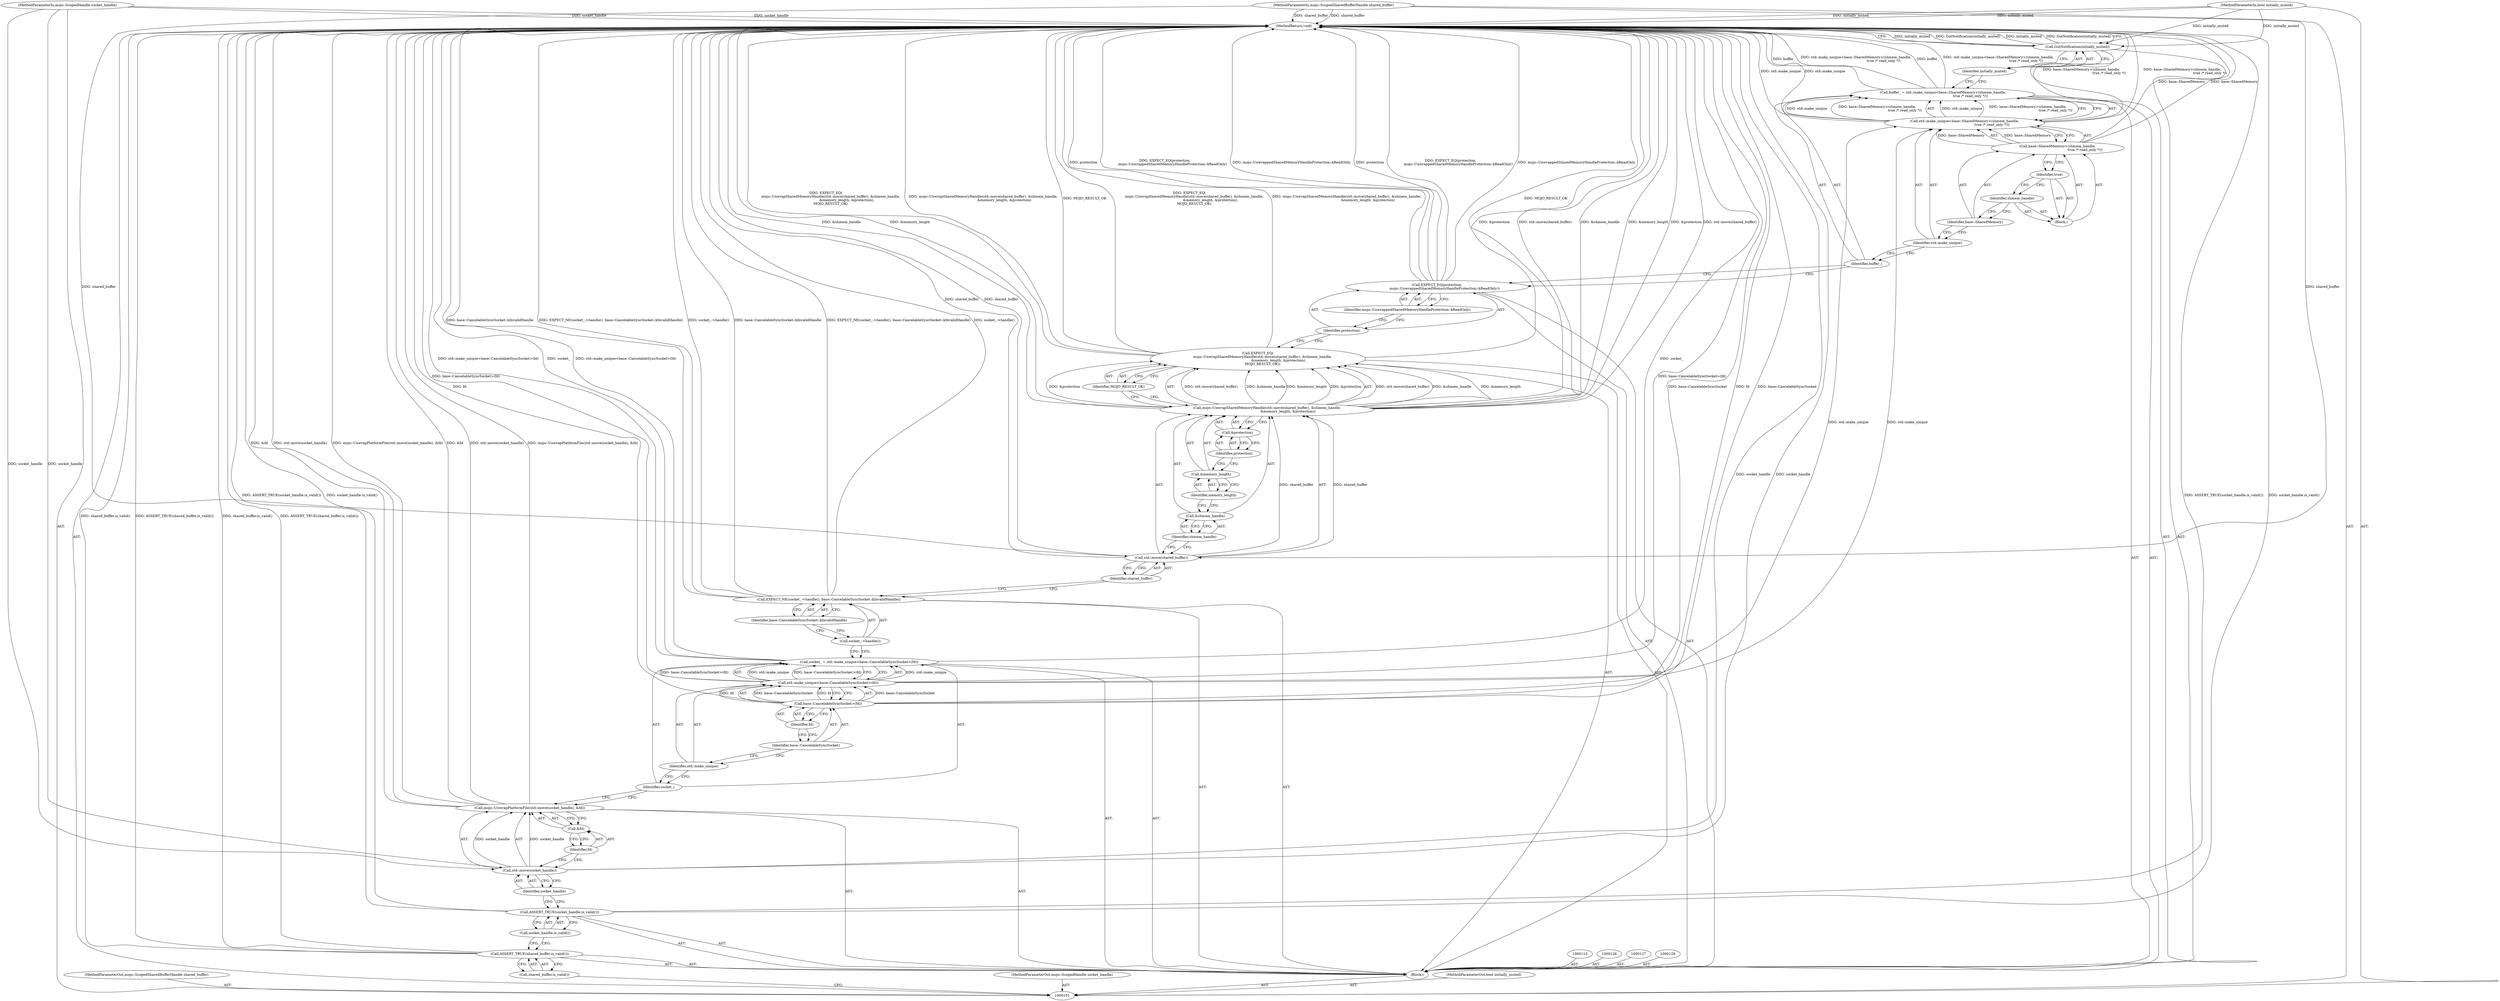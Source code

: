 digraph "0_Chrome_673ce95d481ea9368c4d4d43ac756ba1d6d9e608_27" {
"1000102" [label="(MethodParameterIn,mojo::ScopedSharedBufferHandle shared_buffer)"];
"1000227" [label="(MethodParameterOut,mojo::ScopedSharedBufferHandle shared_buffer)"];
"1000154" [label="(MethodReturn,void)"];
"1000124" [label="(Call,socket_->handle())"];
"1000125" [label="(Identifier,base::CancelableSyncSocket::kInvalidHandle)"];
"1000123" [label="(Call,EXPECT_NE(socket_->handle(), base::CancelableSyncSocket::kInvalidHandle))"];
"1000129" [label="(Call,EXPECT_EQ(\n         mojo::UnwrapSharedMemoryHandle(std::move(shared_buffer), &shmem_handle,\n                                       &memory_length, &protection),\n         MOJO_RESULT_OK))"];
"1000131" [label="(Call,std::move(shared_buffer))"];
"1000132" [label="(Identifier,shared_buffer)"];
"1000133" [label="(Call,&shmem_handle)"];
"1000134" [label="(Identifier,shmem_handle)"];
"1000130" [label="(Call,mojo::UnwrapSharedMemoryHandle(std::move(shared_buffer), &shmem_handle,\n                                       &memory_length, &protection))"];
"1000135" [label="(Call,&memory_length)"];
"1000136" [label="(Identifier,memory_length)"];
"1000137" [label="(Call,&protection)"];
"1000138" [label="(Identifier,protection)"];
"1000139" [label="(Identifier,MOJO_RESULT_OK)"];
"1000141" [label="(Identifier,protection)"];
"1000140" [label="(Call,EXPECT_EQ(protection,\n              mojo::UnwrappedSharedMemoryHandleProtection::kReadOnly))"];
"1000103" [label="(MethodParameterIn,mojo::ScopedHandle socket_handle)"];
"1000228" [label="(MethodParameterOut,mojo::ScopedHandle socket_handle)"];
"1000142" [label="(Identifier,mojo::UnwrappedSharedMemoryHandleProtection::kReadOnly)"];
"1000145" [label="(Call,std::make_unique<base::SharedMemory>(shmem_handle,\n                                                   true /* read_only */))"];
"1000146" [label="(Identifier,std::make_unique)"];
"1000147" [label="(Call,base::SharedMemory>(shmem_handle,\n                                                   true /* read_only */))"];
"1000148" [label="(Identifier,base::SharedMemory)"];
"1000143" [label="(Call,buffer_ = std::make_unique<base::SharedMemory>(shmem_handle,\n                                                   true /* read_only */))"];
"1000144" [label="(Identifier,buffer_)"];
"1000149" [label="(Block,)"];
"1000150" [label="(Identifier,shmem_handle)"];
"1000151" [label="(Identifier,true)"];
"1000153" [label="(Identifier,initially_muted)"];
"1000152" [label="(Call,GotNotification(initially_muted))"];
"1000104" [label="(MethodParameterIn,bool initially_muted)"];
"1000229" [label="(MethodParameterOut,bool initially_muted)"];
"1000105" [label="(Block,)"];
"1000107" [label="(Call,shared_buffer.is_valid())"];
"1000106" [label="(Call,ASSERT_TRUE(shared_buffer.is_valid()))"];
"1000109" [label="(Call,socket_handle.is_valid())"];
"1000108" [label="(Call,ASSERT_TRUE(socket_handle.is_valid()))"];
"1000112" [label="(Call,std::move(socket_handle))"];
"1000113" [label="(Identifier,socket_handle)"];
"1000111" [label="(Call,mojo::UnwrapPlatformFile(std::move(socket_handle), &fd))"];
"1000114" [label="(Call,&fd)"];
"1000115" [label="(Identifier,fd)"];
"1000118" [label="(Call,std::make_unique<base::CancelableSyncSocket>(fd))"];
"1000119" [label="(Identifier,std::make_unique)"];
"1000120" [label="(Call,base::CancelableSyncSocket>(fd))"];
"1000121" [label="(Identifier,base::CancelableSyncSocket)"];
"1000116" [label="(Call,socket_ = std::make_unique<base::CancelableSyncSocket>(fd))"];
"1000117" [label="(Identifier,socket_)"];
"1000122" [label="(Identifier,fd)"];
"1000102" -> "1000101"  [label="AST: "];
"1000102" -> "1000154"  [label="DDG: shared_buffer"];
"1000102" -> "1000131"  [label="DDG: shared_buffer"];
"1000227" -> "1000101"  [label="AST: "];
"1000154" -> "1000101"  [label="AST: "];
"1000154" -> "1000152"  [label="CFG: "];
"1000116" -> "1000154"  [label="DDG: socket_"];
"1000116" -> "1000154"  [label="DDG: std::make_unique<base::CancelableSyncSocket>(fd)"];
"1000129" -> "1000154"  [label="DDG: mojo::UnwrapSharedMemoryHandle(std::move(shared_buffer), &shmem_handle,\n                                       &memory_length, &protection)"];
"1000129" -> "1000154"  [label="DDG: MOJO_RESULT_OK"];
"1000129" -> "1000154"  [label="DDG: EXPECT_EQ(\n         mojo::UnwrapSharedMemoryHandle(std::move(shared_buffer), &shmem_handle,\n                                       &memory_length, &protection),\n         MOJO_RESULT_OK)"];
"1000140" -> "1000154"  [label="DDG: mojo::UnwrappedSharedMemoryHandleProtection::kReadOnly"];
"1000140" -> "1000154"  [label="DDG: protection"];
"1000140" -> "1000154"  [label="DDG: EXPECT_EQ(protection,\n              mojo::UnwrappedSharedMemoryHandleProtection::kReadOnly)"];
"1000123" -> "1000154"  [label="DDG: base::CancelableSyncSocket::kInvalidHandle"];
"1000123" -> "1000154"  [label="DDG: EXPECT_NE(socket_->handle(), base::CancelableSyncSocket::kInvalidHandle)"];
"1000123" -> "1000154"  [label="DDG: socket_->handle()"];
"1000108" -> "1000154"  [label="DDG: ASSERT_TRUE(socket_handle.is_valid())"];
"1000108" -> "1000154"  [label="DDG: socket_handle.is_valid()"];
"1000106" -> "1000154"  [label="DDG: shared_buffer.is_valid()"];
"1000106" -> "1000154"  [label="DDG: ASSERT_TRUE(shared_buffer.is_valid())"];
"1000104" -> "1000154"  [label="DDG: initially_muted"];
"1000111" -> "1000154"  [label="DDG: &fd"];
"1000111" -> "1000154"  [label="DDG: std::move(socket_handle)"];
"1000111" -> "1000154"  [label="DDG: mojo::UnwrapPlatformFile(std::move(socket_handle), &fd)"];
"1000120" -> "1000154"  [label="DDG: base::CancelableSyncSocket"];
"1000120" -> "1000154"  [label="DDG: fd"];
"1000147" -> "1000154"  [label="DDG: base::SharedMemory"];
"1000152" -> "1000154"  [label="DDG: initially_muted"];
"1000152" -> "1000154"  [label="DDG: GotNotification(initially_muted)"];
"1000145" -> "1000154"  [label="DDG: std::make_unique"];
"1000145" -> "1000154"  [label="DDG: base::SharedMemory>(shmem_handle,\n                                                   true /* read_only */)"];
"1000131" -> "1000154"  [label="DDG: shared_buffer"];
"1000103" -> "1000154"  [label="DDG: socket_handle"];
"1000143" -> "1000154"  [label="DDG: buffer_"];
"1000143" -> "1000154"  [label="DDG: std::make_unique<base::SharedMemory>(shmem_handle,\n                                                   true /* read_only */)"];
"1000130" -> "1000154"  [label="DDG: &shmem_handle"];
"1000130" -> "1000154"  [label="DDG: &memory_length"];
"1000130" -> "1000154"  [label="DDG: &protection"];
"1000130" -> "1000154"  [label="DDG: std::move(shared_buffer)"];
"1000102" -> "1000154"  [label="DDG: shared_buffer"];
"1000112" -> "1000154"  [label="DDG: socket_handle"];
"1000118" -> "1000154"  [label="DDG: base::CancelableSyncSocket>(fd)"];
"1000124" -> "1000123"  [label="AST: "];
"1000124" -> "1000116"  [label="CFG: "];
"1000125" -> "1000124"  [label="CFG: "];
"1000125" -> "1000123"  [label="AST: "];
"1000125" -> "1000124"  [label="CFG: "];
"1000123" -> "1000125"  [label="CFG: "];
"1000123" -> "1000105"  [label="AST: "];
"1000123" -> "1000125"  [label="CFG: "];
"1000124" -> "1000123"  [label="AST: "];
"1000125" -> "1000123"  [label="AST: "];
"1000132" -> "1000123"  [label="CFG: "];
"1000123" -> "1000154"  [label="DDG: base::CancelableSyncSocket::kInvalidHandle"];
"1000123" -> "1000154"  [label="DDG: EXPECT_NE(socket_->handle(), base::CancelableSyncSocket::kInvalidHandle)"];
"1000123" -> "1000154"  [label="DDG: socket_->handle()"];
"1000129" -> "1000105"  [label="AST: "];
"1000129" -> "1000139"  [label="CFG: "];
"1000130" -> "1000129"  [label="AST: "];
"1000139" -> "1000129"  [label="AST: "];
"1000141" -> "1000129"  [label="CFG: "];
"1000129" -> "1000154"  [label="DDG: mojo::UnwrapSharedMemoryHandle(std::move(shared_buffer), &shmem_handle,\n                                       &memory_length, &protection)"];
"1000129" -> "1000154"  [label="DDG: MOJO_RESULT_OK"];
"1000129" -> "1000154"  [label="DDG: EXPECT_EQ(\n         mojo::UnwrapSharedMemoryHandle(std::move(shared_buffer), &shmem_handle,\n                                       &memory_length, &protection),\n         MOJO_RESULT_OK)"];
"1000130" -> "1000129"  [label="DDG: std::move(shared_buffer)"];
"1000130" -> "1000129"  [label="DDG: &shmem_handle"];
"1000130" -> "1000129"  [label="DDG: &memory_length"];
"1000130" -> "1000129"  [label="DDG: &protection"];
"1000131" -> "1000130"  [label="AST: "];
"1000131" -> "1000132"  [label="CFG: "];
"1000132" -> "1000131"  [label="AST: "];
"1000134" -> "1000131"  [label="CFG: "];
"1000131" -> "1000154"  [label="DDG: shared_buffer"];
"1000131" -> "1000130"  [label="DDG: shared_buffer"];
"1000102" -> "1000131"  [label="DDG: shared_buffer"];
"1000132" -> "1000131"  [label="AST: "];
"1000132" -> "1000123"  [label="CFG: "];
"1000131" -> "1000132"  [label="CFG: "];
"1000133" -> "1000130"  [label="AST: "];
"1000133" -> "1000134"  [label="CFG: "];
"1000134" -> "1000133"  [label="AST: "];
"1000136" -> "1000133"  [label="CFG: "];
"1000134" -> "1000133"  [label="AST: "];
"1000134" -> "1000131"  [label="CFG: "];
"1000133" -> "1000134"  [label="CFG: "];
"1000130" -> "1000129"  [label="AST: "];
"1000130" -> "1000137"  [label="CFG: "];
"1000131" -> "1000130"  [label="AST: "];
"1000133" -> "1000130"  [label="AST: "];
"1000135" -> "1000130"  [label="AST: "];
"1000137" -> "1000130"  [label="AST: "];
"1000139" -> "1000130"  [label="CFG: "];
"1000130" -> "1000154"  [label="DDG: &shmem_handle"];
"1000130" -> "1000154"  [label="DDG: &memory_length"];
"1000130" -> "1000154"  [label="DDG: &protection"];
"1000130" -> "1000154"  [label="DDG: std::move(shared_buffer)"];
"1000130" -> "1000129"  [label="DDG: std::move(shared_buffer)"];
"1000130" -> "1000129"  [label="DDG: &shmem_handle"];
"1000130" -> "1000129"  [label="DDG: &memory_length"];
"1000130" -> "1000129"  [label="DDG: &protection"];
"1000131" -> "1000130"  [label="DDG: shared_buffer"];
"1000135" -> "1000130"  [label="AST: "];
"1000135" -> "1000136"  [label="CFG: "];
"1000136" -> "1000135"  [label="AST: "];
"1000138" -> "1000135"  [label="CFG: "];
"1000136" -> "1000135"  [label="AST: "];
"1000136" -> "1000133"  [label="CFG: "];
"1000135" -> "1000136"  [label="CFG: "];
"1000137" -> "1000130"  [label="AST: "];
"1000137" -> "1000138"  [label="CFG: "];
"1000138" -> "1000137"  [label="AST: "];
"1000130" -> "1000137"  [label="CFG: "];
"1000138" -> "1000137"  [label="AST: "];
"1000138" -> "1000135"  [label="CFG: "];
"1000137" -> "1000138"  [label="CFG: "];
"1000139" -> "1000129"  [label="AST: "];
"1000139" -> "1000130"  [label="CFG: "];
"1000129" -> "1000139"  [label="CFG: "];
"1000141" -> "1000140"  [label="AST: "];
"1000141" -> "1000129"  [label="CFG: "];
"1000142" -> "1000141"  [label="CFG: "];
"1000140" -> "1000105"  [label="AST: "];
"1000140" -> "1000142"  [label="CFG: "];
"1000141" -> "1000140"  [label="AST: "];
"1000142" -> "1000140"  [label="AST: "];
"1000144" -> "1000140"  [label="CFG: "];
"1000140" -> "1000154"  [label="DDG: mojo::UnwrappedSharedMemoryHandleProtection::kReadOnly"];
"1000140" -> "1000154"  [label="DDG: protection"];
"1000140" -> "1000154"  [label="DDG: EXPECT_EQ(protection,\n              mojo::UnwrappedSharedMemoryHandleProtection::kReadOnly)"];
"1000103" -> "1000101"  [label="AST: "];
"1000103" -> "1000154"  [label="DDG: socket_handle"];
"1000103" -> "1000112"  [label="DDG: socket_handle"];
"1000228" -> "1000101"  [label="AST: "];
"1000142" -> "1000140"  [label="AST: "];
"1000142" -> "1000141"  [label="CFG: "];
"1000140" -> "1000142"  [label="CFG: "];
"1000145" -> "1000143"  [label="AST: "];
"1000145" -> "1000147"  [label="CFG: "];
"1000146" -> "1000145"  [label="AST: "];
"1000147" -> "1000145"  [label="AST: "];
"1000143" -> "1000145"  [label="CFG: "];
"1000145" -> "1000154"  [label="DDG: std::make_unique"];
"1000145" -> "1000154"  [label="DDG: base::SharedMemory>(shmem_handle,\n                                                   true /* read_only */)"];
"1000145" -> "1000143"  [label="DDG: std::make_unique"];
"1000145" -> "1000143"  [label="DDG: base::SharedMemory>(shmem_handle,\n                                                   true /* read_only */)"];
"1000118" -> "1000145"  [label="DDG: std::make_unique"];
"1000147" -> "1000145"  [label="DDG: base::SharedMemory"];
"1000146" -> "1000145"  [label="AST: "];
"1000146" -> "1000144"  [label="CFG: "];
"1000148" -> "1000146"  [label="CFG: "];
"1000147" -> "1000145"  [label="AST: "];
"1000147" -> "1000151"  [label="CFG: "];
"1000148" -> "1000147"  [label="AST: "];
"1000149" -> "1000147"  [label="AST: "];
"1000145" -> "1000147"  [label="CFG: "];
"1000147" -> "1000154"  [label="DDG: base::SharedMemory"];
"1000147" -> "1000145"  [label="DDG: base::SharedMemory"];
"1000148" -> "1000147"  [label="AST: "];
"1000148" -> "1000146"  [label="CFG: "];
"1000150" -> "1000148"  [label="CFG: "];
"1000143" -> "1000105"  [label="AST: "];
"1000143" -> "1000145"  [label="CFG: "];
"1000144" -> "1000143"  [label="AST: "];
"1000145" -> "1000143"  [label="AST: "];
"1000153" -> "1000143"  [label="CFG: "];
"1000143" -> "1000154"  [label="DDG: buffer_"];
"1000143" -> "1000154"  [label="DDG: std::make_unique<base::SharedMemory>(shmem_handle,\n                                                   true /* read_only */)"];
"1000145" -> "1000143"  [label="DDG: std::make_unique"];
"1000145" -> "1000143"  [label="DDG: base::SharedMemory>(shmem_handle,\n                                                   true /* read_only */)"];
"1000144" -> "1000143"  [label="AST: "];
"1000144" -> "1000140"  [label="CFG: "];
"1000146" -> "1000144"  [label="CFG: "];
"1000149" -> "1000147"  [label="AST: "];
"1000150" -> "1000149"  [label="AST: "];
"1000151" -> "1000149"  [label="AST: "];
"1000150" -> "1000149"  [label="AST: "];
"1000150" -> "1000148"  [label="CFG: "];
"1000151" -> "1000150"  [label="CFG: "];
"1000151" -> "1000149"  [label="AST: "];
"1000151" -> "1000150"  [label="CFG: "];
"1000147" -> "1000151"  [label="CFG: "];
"1000153" -> "1000152"  [label="AST: "];
"1000153" -> "1000143"  [label="CFG: "];
"1000152" -> "1000153"  [label="CFG: "];
"1000152" -> "1000105"  [label="AST: "];
"1000152" -> "1000153"  [label="CFG: "];
"1000153" -> "1000152"  [label="AST: "];
"1000154" -> "1000152"  [label="CFG: "];
"1000152" -> "1000154"  [label="DDG: initially_muted"];
"1000152" -> "1000154"  [label="DDG: GotNotification(initially_muted)"];
"1000104" -> "1000152"  [label="DDG: initially_muted"];
"1000104" -> "1000101"  [label="AST: "];
"1000104" -> "1000154"  [label="DDG: initially_muted"];
"1000104" -> "1000152"  [label="DDG: initially_muted"];
"1000229" -> "1000101"  [label="AST: "];
"1000105" -> "1000101"  [label="AST: "];
"1000106" -> "1000105"  [label="AST: "];
"1000108" -> "1000105"  [label="AST: "];
"1000110" -> "1000105"  [label="AST: "];
"1000111" -> "1000105"  [label="AST: "];
"1000116" -> "1000105"  [label="AST: "];
"1000123" -> "1000105"  [label="AST: "];
"1000126" -> "1000105"  [label="AST: "];
"1000127" -> "1000105"  [label="AST: "];
"1000128" -> "1000105"  [label="AST: "];
"1000129" -> "1000105"  [label="AST: "];
"1000140" -> "1000105"  [label="AST: "];
"1000143" -> "1000105"  [label="AST: "];
"1000152" -> "1000105"  [label="AST: "];
"1000107" -> "1000106"  [label="AST: "];
"1000107" -> "1000101"  [label="CFG: "];
"1000106" -> "1000107"  [label="CFG: "];
"1000106" -> "1000105"  [label="AST: "];
"1000106" -> "1000107"  [label="CFG: "];
"1000107" -> "1000106"  [label="AST: "];
"1000109" -> "1000106"  [label="CFG: "];
"1000106" -> "1000154"  [label="DDG: shared_buffer.is_valid()"];
"1000106" -> "1000154"  [label="DDG: ASSERT_TRUE(shared_buffer.is_valid())"];
"1000109" -> "1000108"  [label="AST: "];
"1000109" -> "1000106"  [label="CFG: "];
"1000108" -> "1000109"  [label="CFG: "];
"1000108" -> "1000105"  [label="AST: "];
"1000108" -> "1000109"  [label="CFG: "];
"1000109" -> "1000108"  [label="AST: "];
"1000113" -> "1000108"  [label="CFG: "];
"1000108" -> "1000154"  [label="DDG: ASSERT_TRUE(socket_handle.is_valid())"];
"1000108" -> "1000154"  [label="DDG: socket_handle.is_valid()"];
"1000112" -> "1000111"  [label="AST: "];
"1000112" -> "1000113"  [label="CFG: "];
"1000113" -> "1000112"  [label="AST: "];
"1000115" -> "1000112"  [label="CFG: "];
"1000112" -> "1000154"  [label="DDG: socket_handle"];
"1000112" -> "1000111"  [label="DDG: socket_handle"];
"1000103" -> "1000112"  [label="DDG: socket_handle"];
"1000113" -> "1000112"  [label="AST: "];
"1000113" -> "1000108"  [label="CFG: "];
"1000112" -> "1000113"  [label="CFG: "];
"1000111" -> "1000105"  [label="AST: "];
"1000111" -> "1000114"  [label="CFG: "];
"1000112" -> "1000111"  [label="AST: "];
"1000114" -> "1000111"  [label="AST: "];
"1000117" -> "1000111"  [label="CFG: "];
"1000111" -> "1000154"  [label="DDG: &fd"];
"1000111" -> "1000154"  [label="DDG: std::move(socket_handle)"];
"1000111" -> "1000154"  [label="DDG: mojo::UnwrapPlatformFile(std::move(socket_handle), &fd)"];
"1000112" -> "1000111"  [label="DDG: socket_handle"];
"1000114" -> "1000111"  [label="AST: "];
"1000114" -> "1000115"  [label="CFG: "];
"1000115" -> "1000114"  [label="AST: "];
"1000111" -> "1000114"  [label="CFG: "];
"1000115" -> "1000114"  [label="AST: "];
"1000115" -> "1000112"  [label="CFG: "];
"1000114" -> "1000115"  [label="CFG: "];
"1000118" -> "1000116"  [label="AST: "];
"1000118" -> "1000120"  [label="CFG: "];
"1000119" -> "1000118"  [label="AST: "];
"1000120" -> "1000118"  [label="AST: "];
"1000116" -> "1000118"  [label="CFG: "];
"1000118" -> "1000154"  [label="DDG: base::CancelableSyncSocket>(fd)"];
"1000118" -> "1000116"  [label="DDG: std::make_unique"];
"1000118" -> "1000116"  [label="DDG: base::CancelableSyncSocket>(fd)"];
"1000120" -> "1000118"  [label="DDG: base::CancelableSyncSocket"];
"1000120" -> "1000118"  [label="DDG: fd"];
"1000118" -> "1000145"  [label="DDG: std::make_unique"];
"1000119" -> "1000118"  [label="AST: "];
"1000119" -> "1000117"  [label="CFG: "];
"1000121" -> "1000119"  [label="CFG: "];
"1000120" -> "1000118"  [label="AST: "];
"1000120" -> "1000122"  [label="CFG: "];
"1000121" -> "1000120"  [label="AST: "];
"1000122" -> "1000120"  [label="AST: "];
"1000118" -> "1000120"  [label="CFG: "];
"1000120" -> "1000154"  [label="DDG: base::CancelableSyncSocket"];
"1000120" -> "1000154"  [label="DDG: fd"];
"1000120" -> "1000118"  [label="DDG: base::CancelableSyncSocket"];
"1000120" -> "1000118"  [label="DDG: fd"];
"1000121" -> "1000120"  [label="AST: "];
"1000121" -> "1000119"  [label="CFG: "];
"1000122" -> "1000121"  [label="CFG: "];
"1000116" -> "1000105"  [label="AST: "];
"1000116" -> "1000118"  [label="CFG: "];
"1000117" -> "1000116"  [label="AST: "];
"1000118" -> "1000116"  [label="AST: "];
"1000124" -> "1000116"  [label="CFG: "];
"1000116" -> "1000154"  [label="DDG: socket_"];
"1000116" -> "1000154"  [label="DDG: std::make_unique<base::CancelableSyncSocket>(fd)"];
"1000118" -> "1000116"  [label="DDG: std::make_unique"];
"1000118" -> "1000116"  [label="DDG: base::CancelableSyncSocket>(fd)"];
"1000117" -> "1000116"  [label="AST: "];
"1000117" -> "1000111"  [label="CFG: "];
"1000119" -> "1000117"  [label="CFG: "];
"1000122" -> "1000120"  [label="AST: "];
"1000122" -> "1000121"  [label="CFG: "];
"1000120" -> "1000122"  [label="CFG: "];
}
